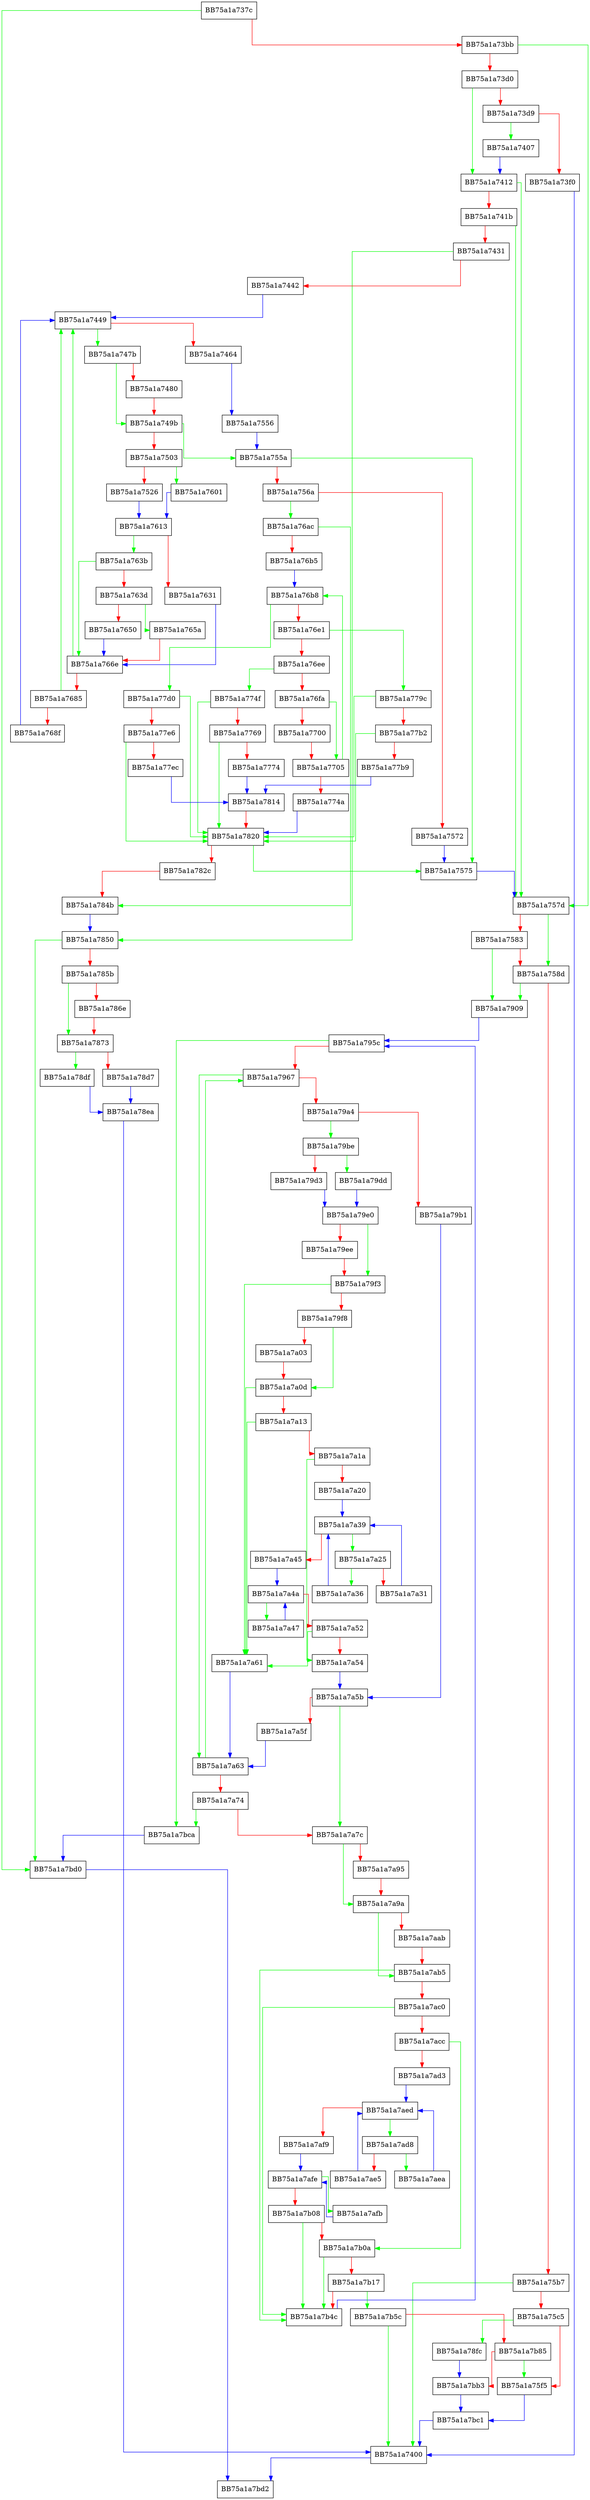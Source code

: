 digraph match {
  node [shape="box"];
  graph [splines=ortho];
  BB75a1a737c -> BB75a1a7bd0 [color="green"];
  BB75a1a737c -> BB75a1a73bb [color="red"];
  BB75a1a73bb -> BB75a1a757d [color="green"];
  BB75a1a73bb -> BB75a1a73d0 [color="red"];
  BB75a1a73d0 -> BB75a1a7412 [color="green"];
  BB75a1a73d0 -> BB75a1a73d9 [color="red"];
  BB75a1a73d9 -> BB75a1a7407 [color="green"];
  BB75a1a73d9 -> BB75a1a73f0 [color="red"];
  BB75a1a73f0 -> BB75a1a7400 [color="blue"];
  BB75a1a7400 -> BB75a1a7bd2 [color="blue"];
  BB75a1a7407 -> BB75a1a7412 [color="blue"];
  BB75a1a7412 -> BB75a1a757d [color="green"];
  BB75a1a7412 -> BB75a1a741b [color="red"];
  BB75a1a741b -> BB75a1a757d [color="green"];
  BB75a1a741b -> BB75a1a7431 [color="red"];
  BB75a1a7431 -> BB75a1a7850 [color="green"];
  BB75a1a7431 -> BB75a1a7442 [color="red"];
  BB75a1a7442 -> BB75a1a7449 [color="blue"];
  BB75a1a7449 -> BB75a1a747b [color="green"];
  BB75a1a7449 -> BB75a1a7464 [color="red"];
  BB75a1a7464 -> BB75a1a7556 [color="blue"];
  BB75a1a747b -> BB75a1a749b [color="green"];
  BB75a1a747b -> BB75a1a7480 [color="red"];
  BB75a1a7480 -> BB75a1a749b [color="red"];
  BB75a1a749b -> BB75a1a755a [color="green"];
  BB75a1a749b -> BB75a1a7503 [color="red"];
  BB75a1a7503 -> BB75a1a7601 [color="green"];
  BB75a1a7503 -> BB75a1a7526 [color="red"];
  BB75a1a7526 -> BB75a1a7613 [color="blue"];
  BB75a1a7556 -> BB75a1a755a [color="blue"];
  BB75a1a755a -> BB75a1a7575 [color="green"];
  BB75a1a755a -> BB75a1a756a [color="red"];
  BB75a1a756a -> BB75a1a76ac [color="green"];
  BB75a1a756a -> BB75a1a7572 [color="red"];
  BB75a1a7572 -> BB75a1a7575 [color="blue"];
  BB75a1a7575 -> BB75a1a757d [color="blue"];
  BB75a1a757d -> BB75a1a758d [color="green"];
  BB75a1a757d -> BB75a1a7583 [color="red"];
  BB75a1a7583 -> BB75a1a7909 [color="green"];
  BB75a1a7583 -> BB75a1a758d [color="red"];
  BB75a1a758d -> BB75a1a7909 [color="green"];
  BB75a1a758d -> BB75a1a75b7 [color="red"];
  BB75a1a75b7 -> BB75a1a7400 [color="green"];
  BB75a1a75b7 -> BB75a1a75c5 [color="red"];
  BB75a1a75c5 -> BB75a1a78fc [color="green"];
  BB75a1a75c5 -> BB75a1a75f5 [color="red"];
  BB75a1a75f5 -> BB75a1a7bc1 [color="blue"];
  BB75a1a7601 -> BB75a1a7613 [color="blue"];
  BB75a1a7613 -> BB75a1a763b [color="green"];
  BB75a1a7613 -> BB75a1a7631 [color="red"];
  BB75a1a7631 -> BB75a1a766e [color="blue"];
  BB75a1a763b -> BB75a1a766e [color="green"];
  BB75a1a763b -> BB75a1a763d [color="red"];
  BB75a1a763d -> BB75a1a765a [color="green"];
  BB75a1a763d -> BB75a1a7650 [color="red"];
  BB75a1a7650 -> BB75a1a766e [color="blue"];
  BB75a1a765a -> BB75a1a766e [color="red"];
  BB75a1a766e -> BB75a1a7449 [color="green"];
  BB75a1a766e -> BB75a1a7685 [color="red"];
  BB75a1a7685 -> BB75a1a7449 [color="green"];
  BB75a1a7685 -> BB75a1a768f [color="red"];
  BB75a1a768f -> BB75a1a7449 [color="blue"];
  BB75a1a76ac -> BB75a1a784b [color="green"];
  BB75a1a76ac -> BB75a1a76b5 [color="red"];
  BB75a1a76b5 -> BB75a1a76b8 [color="blue"];
  BB75a1a76b8 -> BB75a1a77d0 [color="green"];
  BB75a1a76b8 -> BB75a1a76e1 [color="red"];
  BB75a1a76e1 -> BB75a1a779c [color="green"];
  BB75a1a76e1 -> BB75a1a76ee [color="red"];
  BB75a1a76ee -> BB75a1a774f [color="green"];
  BB75a1a76ee -> BB75a1a76fa [color="red"];
  BB75a1a76fa -> BB75a1a7705 [color="green"];
  BB75a1a76fa -> BB75a1a7700 [color="red"];
  BB75a1a7700 -> BB75a1a7705 [color="red"];
  BB75a1a7705 -> BB75a1a76b8 [color="green"];
  BB75a1a7705 -> BB75a1a774a [color="red"];
  BB75a1a774a -> BB75a1a7820 [color="blue"];
  BB75a1a774f -> BB75a1a7820 [color="green"];
  BB75a1a774f -> BB75a1a7769 [color="red"];
  BB75a1a7769 -> BB75a1a7820 [color="green"];
  BB75a1a7769 -> BB75a1a7774 [color="red"];
  BB75a1a7774 -> BB75a1a7814 [color="blue"];
  BB75a1a779c -> BB75a1a7820 [color="green"];
  BB75a1a779c -> BB75a1a77b2 [color="red"];
  BB75a1a77b2 -> BB75a1a7820 [color="green"];
  BB75a1a77b2 -> BB75a1a77b9 [color="red"];
  BB75a1a77b9 -> BB75a1a7814 [color="blue"];
  BB75a1a77d0 -> BB75a1a7820 [color="green"];
  BB75a1a77d0 -> BB75a1a77e6 [color="red"];
  BB75a1a77e6 -> BB75a1a7820 [color="green"];
  BB75a1a77e6 -> BB75a1a77ec [color="red"];
  BB75a1a77ec -> BB75a1a7814 [color="blue"];
  BB75a1a7814 -> BB75a1a7820 [color="red"];
  BB75a1a7820 -> BB75a1a7575 [color="green"];
  BB75a1a7820 -> BB75a1a782c [color="red"];
  BB75a1a782c -> BB75a1a784b [color="red"];
  BB75a1a784b -> BB75a1a7850 [color="blue"];
  BB75a1a7850 -> BB75a1a7bd0 [color="green"];
  BB75a1a7850 -> BB75a1a785b [color="red"];
  BB75a1a785b -> BB75a1a7873 [color="green"];
  BB75a1a785b -> BB75a1a786e [color="red"];
  BB75a1a786e -> BB75a1a7873 [color="red"];
  BB75a1a7873 -> BB75a1a78df [color="green"];
  BB75a1a7873 -> BB75a1a78d7 [color="red"];
  BB75a1a78d7 -> BB75a1a78ea [color="blue"];
  BB75a1a78df -> BB75a1a78ea [color="blue"];
  BB75a1a78ea -> BB75a1a7400 [color="blue"];
  BB75a1a78fc -> BB75a1a7bb3 [color="blue"];
  BB75a1a7909 -> BB75a1a795c [color="blue"];
  BB75a1a795c -> BB75a1a7bca [color="green"];
  BB75a1a795c -> BB75a1a7967 [color="red"];
  BB75a1a7967 -> BB75a1a7a63 [color="green"];
  BB75a1a7967 -> BB75a1a79a4 [color="red"];
  BB75a1a79a4 -> BB75a1a79be [color="green"];
  BB75a1a79a4 -> BB75a1a79b1 [color="red"];
  BB75a1a79b1 -> BB75a1a7a5b [color="blue"];
  BB75a1a79be -> BB75a1a79dd [color="green"];
  BB75a1a79be -> BB75a1a79d3 [color="red"];
  BB75a1a79d3 -> BB75a1a79e0 [color="blue"];
  BB75a1a79dd -> BB75a1a79e0 [color="blue"];
  BB75a1a79e0 -> BB75a1a79f3 [color="green"];
  BB75a1a79e0 -> BB75a1a79ee [color="red"];
  BB75a1a79ee -> BB75a1a79f3 [color="red"];
  BB75a1a79f3 -> BB75a1a7a61 [color="green"];
  BB75a1a79f3 -> BB75a1a79f8 [color="red"];
  BB75a1a79f8 -> BB75a1a7a0d [color="green"];
  BB75a1a79f8 -> BB75a1a7a03 [color="red"];
  BB75a1a7a03 -> BB75a1a7a0d [color="red"];
  BB75a1a7a0d -> BB75a1a7a61 [color="green"];
  BB75a1a7a0d -> BB75a1a7a13 [color="red"];
  BB75a1a7a13 -> BB75a1a7a61 [color="green"];
  BB75a1a7a13 -> BB75a1a7a1a [color="red"];
  BB75a1a7a1a -> BB75a1a7a54 [color="green"];
  BB75a1a7a1a -> BB75a1a7a20 [color="red"];
  BB75a1a7a20 -> BB75a1a7a39 [color="blue"];
  BB75a1a7a25 -> BB75a1a7a36 [color="green"];
  BB75a1a7a25 -> BB75a1a7a31 [color="red"];
  BB75a1a7a31 -> BB75a1a7a39 [color="blue"];
  BB75a1a7a36 -> BB75a1a7a39 [color="blue"];
  BB75a1a7a39 -> BB75a1a7a25 [color="green"];
  BB75a1a7a39 -> BB75a1a7a45 [color="red"];
  BB75a1a7a45 -> BB75a1a7a4a [color="blue"];
  BB75a1a7a47 -> BB75a1a7a4a [color="blue"];
  BB75a1a7a4a -> BB75a1a7a47 [color="green"];
  BB75a1a7a4a -> BB75a1a7a52 [color="red"];
  BB75a1a7a52 -> BB75a1a7a61 [color="green"];
  BB75a1a7a52 -> BB75a1a7a54 [color="red"];
  BB75a1a7a54 -> BB75a1a7a5b [color="blue"];
  BB75a1a7a5b -> BB75a1a7a7c [color="green"];
  BB75a1a7a5b -> BB75a1a7a5f [color="red"];
  BB75a1a7a5f -> BB75a1a7a63 [color="blue"];
  BB75a1a7a61 -> BB75a1a7a63 [color="blue"];
  BB75a1a7a63 -> BB75a1a7967 [color="green"];
  BB75a1a7a63 -> BB75a1a7a74 [color="red"];
  BB75a1a7a74 -> BB75a1a7bca [color="green"];
  BB75a1a7a74 -> BB75a1a7a7c [color="red"];
  BB75a1a7a7c -> BB75a1a7a9a [color="green"];
  BB75a1a7a7c -> BB75a1a7a95 [color="red"];
  BB75a1a7a95 -> BB75a1a7a9a [color="red"];
  BB75a1a7a9a -> BB75a1a7ab5 [color="green"];
  BB75a1a7a9a -> BB75a1a7aab [color="red"];
  BB75a1a7aab -> BB75a1a7ab5 [color="red"];
  BB75a1a7ab5 -> BB75a1a7b4c [color="green"];
  BB75a1a7ab5 -> BB75a1a7ac0 [color="red"];
  BB75a1a7ac0 -> BB75a1a7b4c [color="green"];
  BB75a1a7ac0 -> BB75a1a7acc [color="red"];
  BB75a1a7acc -> BB75a1a7b0a [color="green"];
  BB75a1a7acc -> BB75a1a7ad3 [color="red"];
  BB75a1a7ad3 -> BB75a1a7aed [color="blue"];
  BB75a1a7ad8 -> BB75a1a7aea [color="green"];
  BB75a1a7ad8 -> BB75a1a7ae5 [color="red"];
  BB75a1a7ae5 -> BB75a1a7aed [color="blue"];
  BB75a1a7aea -> BB75a1a7aed [color="blue"];
  BB75a1a7aed -> BB75a1a7ad8 [color="green"];
  BB75a1a7aed -> BB75a1a7af9 [color="red"];
  BB75a1a7af9 -> BB75a1a7afe [color="blue"];
  BB75a1a7afb -> BB75a1a7afe [color="blue"];
  BB75a1a7afe -> BB75a1a7afb [color="green"];
  BB75a1a7afe -> BB75a1a7b08 [color="red"];
  BB75a1a7b08 -> BB75a1a7b4c [color="green"];
  BB75a1a7b08 -> BB75a1a7b0a [color="red"];
  BB75a1a7b0a -> BB75a1a7b4c [color="green"];
  BB75a1a7b0a -> BB75a1a7b17 [color="red"];
  BB75a1a7b17 -> BB75a1a7b5c [color="green"];
  BB75a1a7b17 -> BB75a1a7b4c [color="red"];
  BB75a1a7b4c -> BB75a1a795c [color="blue"];
  BB75a1a7b5c -> BB75a1a7400 [color="green"];
  BB75a1a7b5c -> BB75a1a7b85 [color="red"];
  BB75a1a7b85 -> BB75a1a75f5 [color="green"];
  BB75a1a7b85 -> BB75a1a7bb3 [color="red"];
  BB75a1a7bb3 -> BB75a1a7bc1 [color="blue"];
  BB75a1a7bc1 -> BB75a1a7400 [color="blue"];
  BB75a1a7bca -> BB75a1a7bd0 [color="blue"];
  BB75a1a7bd0 -> BB75a1a7bd2 [color="blue"];
}